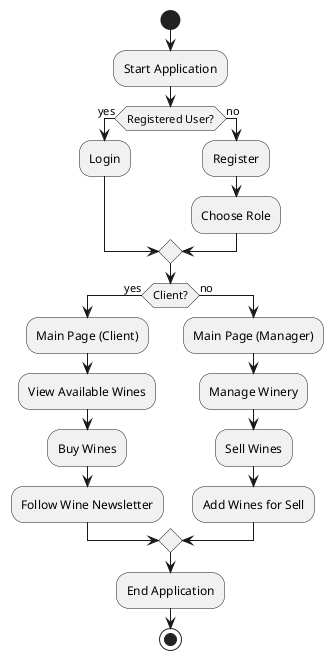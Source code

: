 @startuml BarrelSnap_ActivityDiagram

start
:Start Application;
if (Registered User?) then (yes)
  :Login;
else (no)
  :Register;
  :Choose Role;
endif

if (Client?) then (yes)
  :Main Page (Client);
  :View Available Wines;
  :Buy Wines;
  :Follow Wine Newsletter;
else (no)
  :Main Page (Manager);
  :Manage Winery;
  :Sell Wines;
  :Add Wines for Sell;
endif

:End Application;
stop

@enduml

